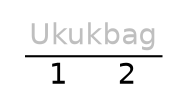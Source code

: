 digraph {
	graph [truecolor=true, bgcolor=transparent, fontname="Bitstream Vera Sans", splines=false];
	node [shape=none, fontname="Bitstream Vera Sans"];

	trunk0x100511770 [label = <
<table border="0" cellspacing="0">
	<tr><td border="0" colspan="2"><font color="Gray75">Ukukbag</font></td></tr>
	<hr/>
	<tr>
	<td border="0" align="center" port="0">1</td>
	<td border="0" align="center" port="1">2</td>
	</tr>
</table>>];
	node [color="Red"];
}

